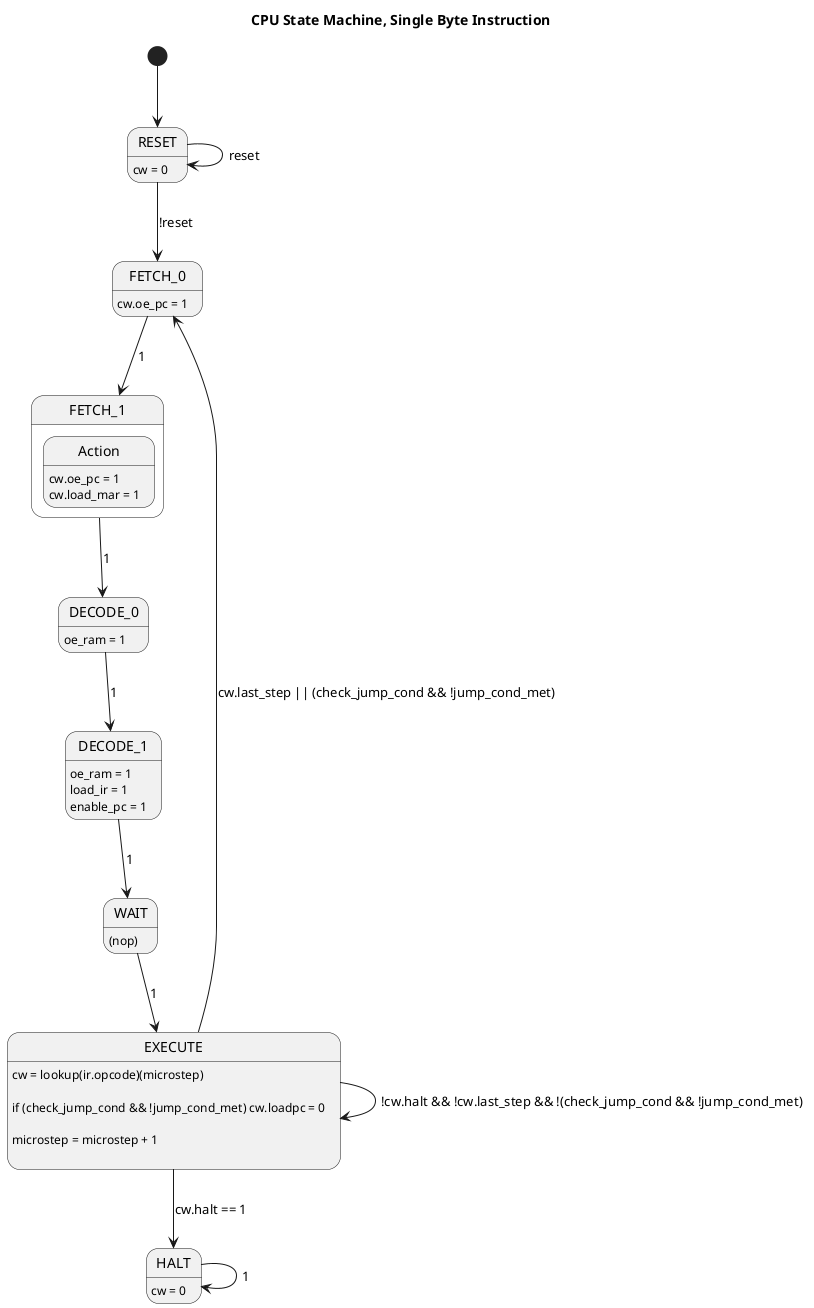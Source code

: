 @startuml

title CPU State Machine, Single Byte Instruction

[*] --> RESET 

state RESET {
    RESET: cw = 0
}

state FETCH_0 {
    FETCH_0: cw.oe_pc = 1
}

state FETCH_1 {
    Action: cw.oe_pc = 1
    Action: cw.load_mar = 1 
}

state DECODE_0 {
   DECODE_0: oe_ram = 1 
}

state DECODE_1 {
   DECODE_1: oe_ram = 1\nload_ir = 1\nenable_pc = 1 
}

state WAIT {
    WAIT: (nop)
}

state EXECUTE {
   EXECUTE: cw = lookup(ir.opcode)(microstep)\n\nif (check_jump_cond && !jump_cond_met) cw.loadpc = 0\n\nmicrostep = microstep + 1\n
}

state HALT {
   HALT: cw = 0 
}

RESET --> RESET : reset 
RESET --> FETCH_0 : !reset 
FETCH_0 --> FETCH_1 : 1
FETCH_1 --> DECODE_0 : 1   
DECODE_0 --> DECODE_1 : 1
DECODE_1 --> WAIT : 1
WAIT --> EXECUTE : 1
EXECUTE --> EXECUTE : !cw.halt && !cw.last_step && !(check_jump_cond && !jump_cond_met)
EXECUTE --> FETCH_0 : cw.last_step || (check_jump_cond && !jump_cond_met) 
EXECUTE --> HALT : cw.halt == 1
HALT --> HALT : 1


@enduml